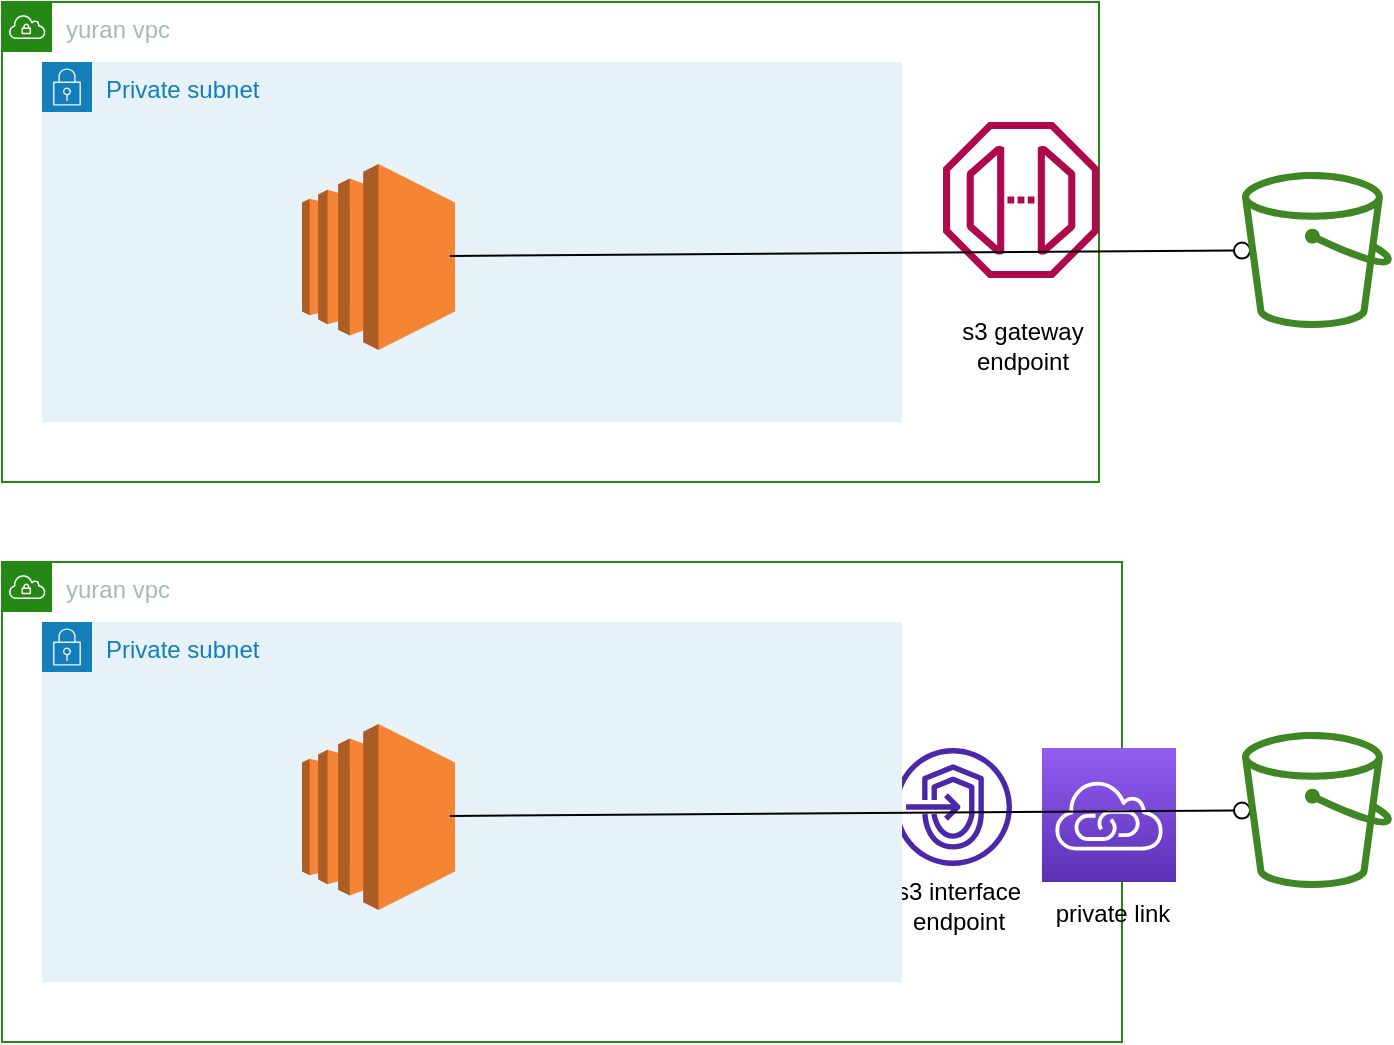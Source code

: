 <mxfile version="21.3.2" type="github">
  <diagram name="페이지-1" id="Ubigl4BfTGSjSFXbpSqd">
    <mxGraphModel dx="1194" dy="610" grid="1" gridSize="10" guides="1" tooltips="1" connect="1" arrows="1" fold="1" page="1" pageScale="1" pageWidth="827" pageHeight="1169" math="0" shadow="0">
      <root>
        <mxCell id="0" />
        <mxCell id="1" parent="0" />
        <mxCell id="Li0bfwf8Ni7NL60AEftY-6" value="yuran vpc" style="points=[[0,0],[0.25,0],[0.5,0],[0.75,0],[1,0],[1,0.25],[1,0.5],[1,0.75],[1,1],[0.75,1],[0.5,1],[0.25,1],[0,1],[0,0.75],[0,0.5],[0,0.25]];outlineConnect=0;gradientColor=none;html=1;whiteSpace=wrap;fontSize=12;fontStyle=0;container=1;pointerEvents=0;collapsible=0;recursiveResize=0;shape=mxgraph.aws4.group;grIcon=mxgraph.aws4.group_vpc;strokeColor=#248814;fillColor=none;verticalAlign=top;align=left;spacingLeft=30;fontColor=#AAB7B8;dashed=0;" parent="1" vertex="1">
          <mxGeometry x="30" y="30" width="548.5" height="240" as="geometry" />
        </mxCell>
        <mxCell id="LuS5X9uhbVAc7QKGtAih-1" value="s3 gateway &lt;br&gt;endpoint" style="text;html=1;align=center;verticalAlign=middle;resizable=0;points=[];autosize=1;strokeColor=none;fillColor=none;" vertex="1" parent="Li0bfwf8Ni7NL60AEftY-6">
          <mxGeometry x="469.5" y="152" width="80" height="40" as="geometry" />
        </mxCell>
        <mxCell id="LuS5X9uhbVAc7QKGtAih-9" value="" style="sketch=0;outlineConnect=0;fontColor=#232F3E;gradientColor=none;fillColor=#B0084D;strokeColor=none;dashed=0;verticalLabelPosition=bottom;verticalAlign=top;align=center;html=1;fontSize=12;fontStyle=0;aspect=fixed;pointerEvents=1;shape=mxgraph.aws4.endpoint;" vertex="1" parent="Li0bfwf8Ni7NL60AEftY-6">
          <mxGeometry x="470.5" y="60" width="78" height="78" as="geometry" />
        </mxCell>
        <mxCell id="raUuo1lHQiTWlKniR-Hy-2" value="Private subnet" style="points=[[0,0],[0.25,0],[0.5,0],[0.75,0],[1,0],[1,0.25],[1,0.5],[1,0.75],[1,1],[0.75,1],[0.5,1],[0.25,1],[0,1],[0,0.75],[0,0.5],[0,0.25]];outlineConnect=0;gradientColor=none;html=1;whiteSpace=wrap;fontSize=12;fontStyle=0;container=1;pointerEvents=0;collapsible=0;recursiveResize=0;shape=mxgraph.aws4.group;grIcon=mxgraph.aws4.group_security_group;grStroke=0;strokeColor=#147EBA;fillColor=#E6F2F8;verticalAlign=top;align=left;spacingLeft=30;fontColor=#147EBA;dashed=0;" parent="1" vertex="1">
          <mxGeometry x="50" y="60" width="430" height="180" as="geometry" />
        </mxCell>
        <mxCell id="raUuo1lHQiTWlKniR-Hy-5" value="" style="outlineConnect=0;dashed=0;verticalLabelPosition=bottom;verticalAlign=top;align=center;html=1;shape=mxgraph.aws3.ec2;fillColor=#F58534;gradientColor=none;" parent="raUuo1lHQiTWlKniR-Hy-2" vertex="1">
          <mxGeometry x="130" y="51" width="76.5" height="93" as="geometry" />
        </mxCell>
        <mxCell id="raUuo1lHQiTWlKniR-Hy-4" value="" style="html=1;verticalAlign=bottom;labelBackgroundColor=none;endArrow=oval;endFill=0;endSize=8;rounded=0;" parent="raUuo1lHQiTWlKniR-Hy-2" target="raUuo1lHQiTWlKniR-Hy-6" edge="1">
          <mxGeometry width="160" relative="1" as="geometry">
            <mxPoint x="204" y="97" as="sourcePoint" />
            <mxPoint x="364" y="97" as="targetPoint" />
          </mxGeometry>
        </mxCell>
        <mxCell id="raUuo1lHQiTWlKniR-Hy-6" value="" style="sketch=0;outlineConnect=0;fontColor=#232F3E;gradientColor=none;fillColor=#3F8624;strokeColor=none;dashed=0;verticalLabelPosition=bottom;verticalAlign=top;align=center;html=1;fontSize=12;fontStyle=0;aspect=fixed;pointerEvents=1;shape=mxgraph.aws4.bucket;" parent="1" vertex="1">
          <mxGeometry x="650" y="115" width="75" height="78" as="geometry" />
        </mxCell>
        <mxCell id="LuS5X9uhbVAc7QKGtAih-2" value="yuran vpc" style="points=[[0,0],[0.25,0],[0.5,0],[0.75,0],[1,0],[1,0.25],[1,0.5],[1,0.75],[1,1],[0.75,1],[0.5,1],[0.25,1],[0,1],[0,0.75],[0,0.5],[0,0.25]];outlineConnect=0;gradientColor=none;html=1;whiteSpace=wrap;fontSize=12;fontStyle=0;container=1;pointerEvents=0;collapsible=0;recursiveResize=0;shape=mxgraph.aws4.group;grIcon=mxgraph.aws4.group_vpc;strokeColor=#248814;fillColor=none;verticalAlign=top;align=left;spacingLeft=30;fontColor=#AAB7B8;dashed=0;" vertex="1" parent="1">
          <mxGeometry x="30" y="310" width="560" height="240" as="geometry" />
        </mxCell>
        <mxCell id="LuS5X9uhbVAc7QKGtAih-3" value="" style="sketch=0;outlineConnect=0;fontColor=#232F3E;gradientColor=none;fillColor=#4D27AA;strokeColor=none;dashed=0;verticalLabelPosition=bottom;verticalAlign=top;align=center;html=1;fontSize=12;fontStyle=0;aspect=fixed;pointerEvents=1;shape=mxgraph.aws4.endpoints;" vertex="1" parent="LuS5X9uhbVAc7QKGtAih-2">
          <mxGeometry x="446" y="93" width="59" height="59" as="geometry" />
        </mxCell>
        <mxCell id="LuS5X9uhbVAc7QKGtAih-4" value="s3 interface&lt;br&gt;endpoint" style="text;html=1;align=center;verticalAlign=middle;resizable=0;points=[];autosize=1;strokeColor=none;fillColor=none;" vertex="1" parent="LuS5X9uhbVAc7QKGtAih-2">
          <mxGeometry x="432.5" y="152" width="90" height="40" as="geometry" />
        </mxCell>
        <mxCell id="LuS5X9uhbVAc7QKGtAih-11" value="" style="sketch=0;points=[[0,0,0],[0.25,0,0],[0.5,0,0],[0.75,0,0],[1,0,0],[0,1,0],[0.25,1,0],[0.5,1,0],[0.75,1,0],[1,1,0],[0,0.25,0],[0,0.5,0],[0,0.75,0],[1,0.25,0],[1,0.5,0],[1,0.75,0]];outlineConnect=0;fontColor=#232F3E;gradientColor=#945DF2;gradientDirection=north;fillColor=#5A30B5;strokeColor=#ffffff;dashed=0;verticalLabelPosition=bottom;verticalAlign=top;align=center;html=1;fontSize=12;fontStyle=0;aspect=fixed;shape=mxgraph.aws4.resourceIcon;resIcon=mxgraph.aws4.vpc_privatelink;" vertex="1" parent="LuS5X9uhbVAc7QKGtAih-2">
          <mxGeometry x="520" y="93" width="67" height="67" as="geometry" />
        </mxCell>
        <mxCell id="LuS5X9uhbVAc7QKGtAih-5" value="Private subnet" style="points=[[0,0],[0.25,0],[0.5,0],[0.75,0],[1,0],[1,0.25],[1,0.5],[1,0.75],[1,1],[0.75,1],[0.5,1],[0.25,1],[0,1],[0,0.75],[0,0.5],[0,0.25]];outlineConnect=0;gradientColor=none;html=1;whiteSpace=wrap;fontSize=12;fontStyle=0;container=1;pointerEvents=0;collapsible=0;recursiveResize=0;shape=mxgraph.aws4.group;grIcon=mxgraph.aws4.group_security_group;grStroke=0;strokeColor=#147EBA;fillColor=#E6F2F8;verticalAlign=top;align=left;spacingLeft=30;fontColor=#147EBA;dashed=0;" vertex="1" parent="1">
          <mxGeometry x="50" y="340" width="430" height="180" as="geometry" />
        </mxCell>
        <mxCell id="LuS5X9uhbVAc7QKGtAih-6" value="" style="outlineConnect=0;dashed=0;verticalLabelPosition=bottom;verticalAlign=top;align=center;html=1;shape=mxgraph.aws3.ec2;fillColor=#F58534;gradientColor=none;" vertex="1" parent="LuS5X9uhbVAc7QKGtAih-5">
          <mxGeometry x="130" y="51" width="76.5" height="93" as="geometry" />
        </mxCell>
        <mxCell id="LuS5X9uhbVAc7QKGtAih-7" value="" style="html=1;verticalAlign=bottom;labelBackgroundColor=none;endArrow=oval;endFill=0;endSize=8;rounded=0;" edge="1" parent="LuS5X9uhbVAc7QKGtAih-5" target="LuS5X9uhbVAc7QKGtAih-8">
          <mxGeometry width="160" relative="1" as="geometry">
            <mxPoint x="204" y="97" as="sourcePoint" />
            <mxPoint x="364" y="97" as="targetPoint" />
          </mxGeometry>
        </mxCell>
        <mxCell id="LuS5X9uhbVAc7QKGtAih-8" value="" style="sketch=0;outlineConnect=0;fontColor=#232F3E;gradientColor=none;fillColor=#3F8624;strokeColor=none;dashed=0;verticalLabelPosition=bottom;verticalAlign=top;align=center;html=1;fontSize=12;fontStyle=0;aspect=fixed;pointerEvents=1;shape=mxgraph.aws4.bucket;" vertex="1" parent="1">
          <mxGeometry x="650" y="395" width="75" height="78" as="geometry" />
        </mxCell>
        <mxCell id="LuS5X9uhbVAc7QKGtAih-12" value="private link" style="text;html=1;align=center;verticalAlign=middle;resizable=0;points=[];autosize=1;strokeColor=none;fillColor=none;" vertex="1" parent="1">
          <mxGeometry x="545" y="471" width="80" height="30" as="geometry" />
        </mxCell>
      </root>
    </mxGraphModel>
  </diagram>
</mxfile>
